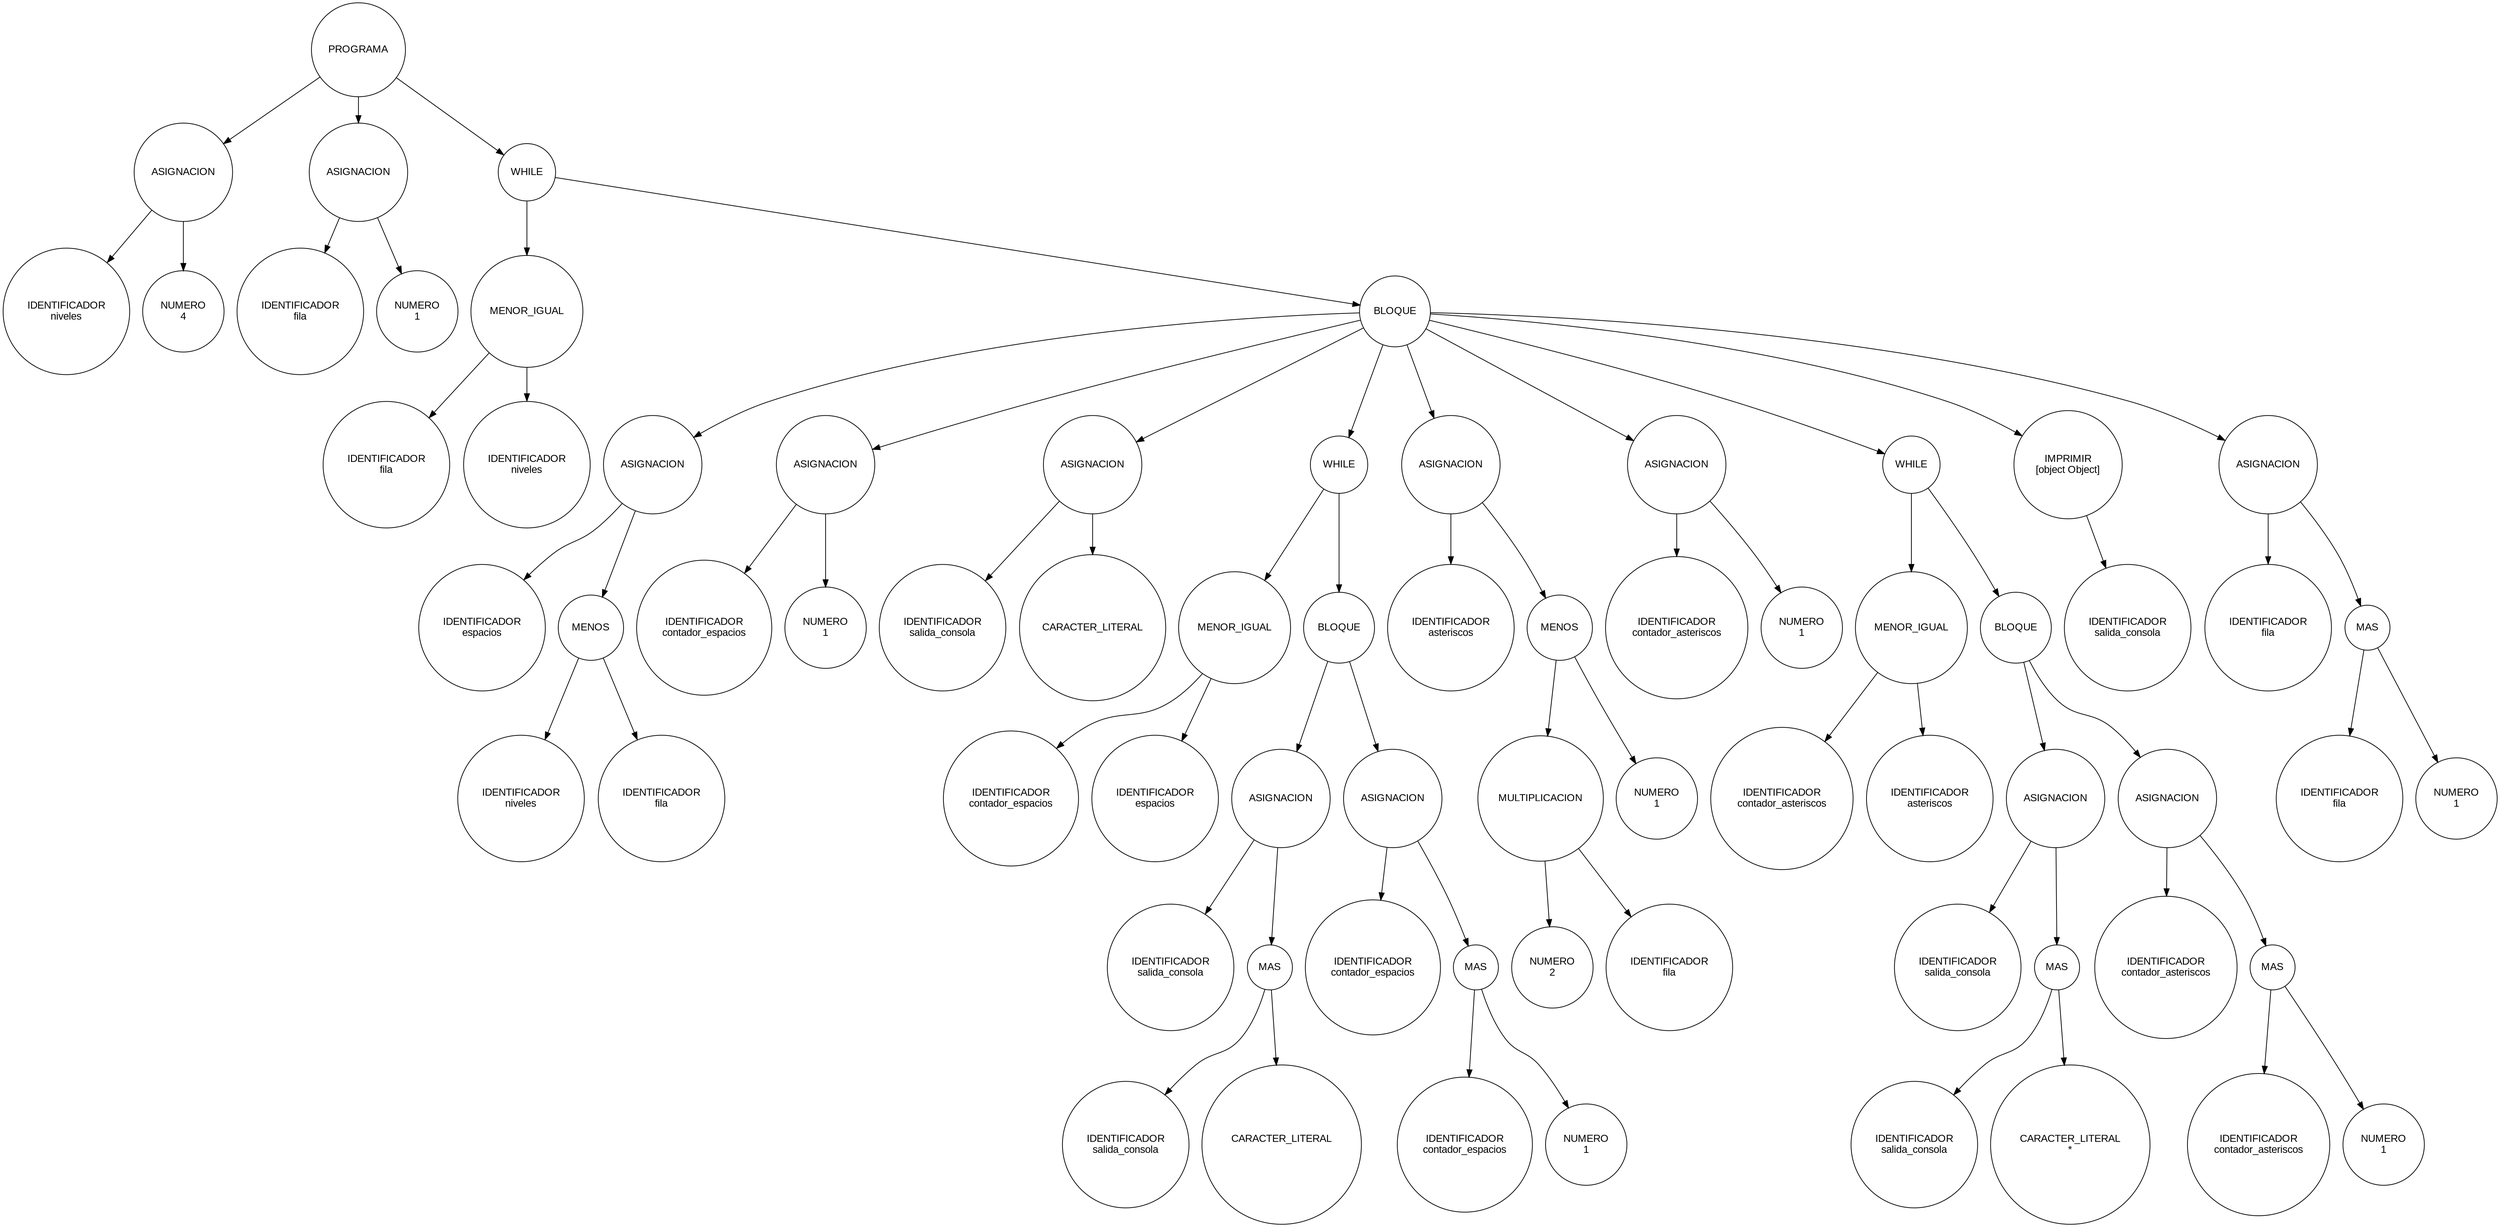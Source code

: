 digraph G {
  node [shape=circle, fontname="Arial"];
  edge [fontname="Arial"];

  n0[label="PROGRAMA"];
n1[label="ASIGNACION"];
n2[label="IDENTIFICADOR\nniveles"];
n1->n2;
n3[label="NUMERO\n4"];
n1->n3;
n0->n1;
n4[label="ASIGNACION"];
n5[label="IDENTIFICADOR\nfila"];
n4->n5;
n6[label="NUMERO\n1"];
n4->n6;
n0->n4;
n7[label="WHILE"];
n8[label="MENOR_IGUAL"];
n9[label="IDENTIFICADOR\nfila"];
n8->n9;
n10[label="IDENTIFICADOR\nniveles"];
n8->n10;
n7->n8;
n11[label="BLOQUE"];
n12[label="ASIGNACION"];
n13[label="IDENTIFICADOR\nespacios"];
n12->n13;
n14[label="MENOS"];
n15[label="IDENTIFICADOR\nniveles"];
n14->n15;
n16[label="IDENTIFICADOR\nfila"];
n14->n16;
n12->n14;
n11->n12;
n17[label="ASIGNACION"];
n18[label="IDENTIFICADOR\ncontador_espacios"];
n17->n18;
n19[label="NUMERO\n1"];
n17->n19;
n11->n17;
n20[label="ASIGNACION"];
n21[label="IDENTIFICADOR\nsalida_consola"];
n20->n21;
n22[label="CARACTER_LITERAL\n"];
n20->n22;
n11->n20;
n23[label="WHILE"];
n24[label="MENOR_IGUAL"];
n25[label="IDENTIFICADOR\ncontador_espacios"];
n24->n25;
n26[label="IDENTIFICADOR\nespacios"];
n24->n26;
n23->n24;
n27[label="BLOQUE"];
n28[label="ASIGNACION"];
n29[label="IDENTIFICADOR\nsalida_consola"];
n28->n29;
n30[label="MAS"];
n31[label="IDENTIFICADOR\nsalida_consola"];
n30->n31;
n32[label="CARACTER_LITERAL\n "];
n30->n32;
n28->n30;
n27->n28;
n33[label="ASIGNACION"];
n34[label="IDENTIFICADOR\ncontador_espacios"];
n33->n34;
n35[label="MAS"];
n36[label="IDENTIFICADOR\ncontador_espacios"];
n35->n36;
n37[label="NUMERO\n1"];
n35->n37;
n33->n35;
n27->n33;
n23->n27;
n11->n23;
n38[label="ASIGNACION"];
n39[label="IDENTIFICADOR\nasteriscos"];
n38->n39;
n40[label="MENOS"];
n41[label="MULTIPLICACION"];
n42[label="NUMERO\n2"];
n41->n42;
n43[label="IDENTIFICADOR\nfila"];
n41->n43;
n40->n41;
n44[label="NUMERO\n1"];
n40->n44;
n38->n40;
n11->n38;
n45[label="ASIGNACION"];
n46[label="IDENTIFICADOR\ncontador_asteriscos"];
n45->n46;
n47[label="NUMERO\n1"];
n45->n47;
n11->n45;
n48[label="WHILE"];
n49[label="MENOR_IGUAL"];
n50[label="IDENTIFICADOR\ncontador_asteriscos"];
n49->n50;
n51[label="IDENTIFICADOR\nasteriscos"];
n49->n51;
n48->n49;
n52[label="BLOQUE"];
n53[label="ASIGNACION"];
n54[label="IDENTIFICADOR\nsalida_consola"];
n53->n54;
n55[label="MAS"];
n56[label="IDENTIFICADOR\nsalida_consola"];
n55->n56;
n57[label="CARACTER_LITERAL\n*"];
n55->n57;
n53->n55;
n52->n53;
n58[label="ASIGNACION"];
n59[label="IDENTIFICADOR\ncontador_asteriscos"];
n58->n59;
n60[label="MAS"];
n61[label="IDENTIFICADOR\ncontador_asteriscos"];
n60->n61;
n62[label="NUMERO\n1"];
n60->n62;
n58->n60;
n52->n58;
n48->n52;
n11->n48;
n63[label="IMPRIMIR\n[object Object]"];
n64[label="IDENTIFICADOR\nsalida_consola"];
n63->n64;
n11->n63;
n65[label="ASIGNACION"];
n66[label="IDENTIFICADOR\nfila"];
n65->n66;
n67[label="MAS"];
n68[label="IDENTIFICADOR\nfila"];
n67->n68;
n69[label="NUMERO\n1"];
n67->n69;
n65->n67;
n11->n65;
n7->n11;
n0->n7;
}